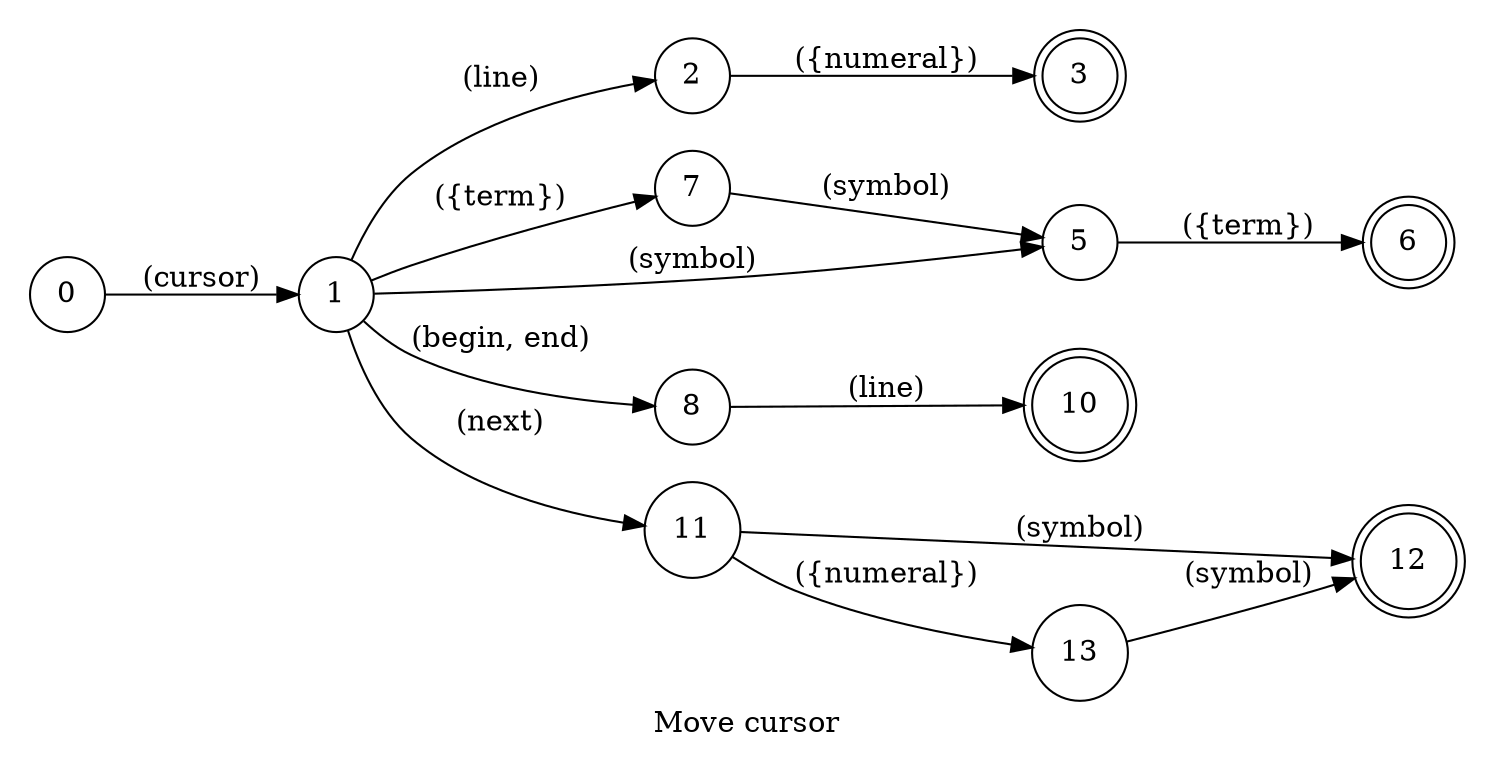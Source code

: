 digraph Cursor {
    id="cursor";
    label="Move cursor";
    lang="en-US";
    langName="English";
    pad="0.2";
    rankdir=LR;
    node[shape=doublecircle]; 3 10 12 6;
    node[shape=circle];

    0 -> 1 [label="(cursor)"];
    1 -> 2 [label="(line)"];
    2 -> 3 [label="({numeral})", store=line];

    {1 7} -> 5 [label="(symbol)"];
    1 -> 7 [label="({term})", store=leapSize, normalize="ordinalNumber"];
    5 -> 6 [label="({term})", store=letter];

    1 -> 8 [label="(begin, end)", store=linePosition];
    8 -> 10 [label="(line)"];

    1 -> 11 [label="(next)"];
    11 -> 13 [label="({numeral})", store=leapSize];
    {11 13} -> 12 [label="(symbol)"];

    title="Move cursor";
    desc="Moves the cursor to a different line or token";
}